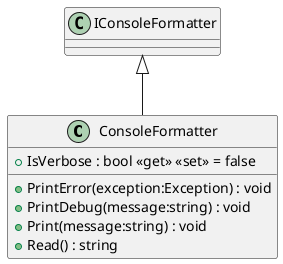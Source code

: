 @startuml
class ConsoleFormatter {
    + IsVerbose : bool <<get>> <<set>> = false
    + PrintError(exception:Exception) : void
    + PrintDebug(message:string) : void
    + Print(message:string) : void
    + Read() : string
}
IConsoleFormatter <|-- ConsoleFormatter
@enduml
